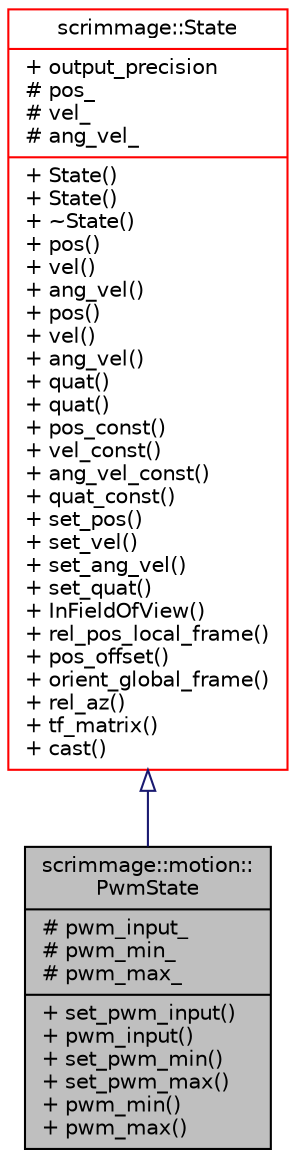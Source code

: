 digraph "scrimmage::motion::PwmState"
{
 // LATEX_PDF_SIZE
  edge [fontname="Helvetica",fontsize="10",labelfontname="Helvetica",labelfontsize="10"];
  node [fontname="Helvetica",fontsize="10",shape=record];
  Node1 [label="{scrimmage::motion::\lPwmState\n|# pwm_input_\l# pwm_min_\l# pwm_max_\l|+ set_pwm_input()\l+ pwm_input()\l+ set_pwm_min()\l+ set_pwm_max()\l+ pwm_min()\l+ pwm_max()\l}",height=0.2,width=0.4,color="black", fillcolor="grey75", style="filled", fontcolor="black",tooltip=" "];
  Node2 -> Node1 [dir="back",color="midnightblue",fontsize="10",style="solid",arrowtail="onormal",fontname="Helvetica"];
  Node2 [label="{scrimmage::State\n|+ output_precision\l# pos_\l# vel_\l# ang_vel_\l|+ State()\l+ State()\l+ ~State()\l+ pos()\l+ vel()\l+ ang_vel()\l+ pos()\l+ vel()\l+ ang_vel()\l+ quat()\l+ quat()\l+ pos_const()\l+ vel_const()\l+ ang_vel_const()\l+ quat_const()\l+ set_pos()\l+ set_vel()\l+ set_ang_vel()\l+ set_quat()\l+ InFieldOfView()\l+ rel_pos_local_frame()\l+ pos_offset()\l+ orient_global_frame()\l+ rel_az()\l+ tf_matrix()\l+ cast()\l}",height=0.2,width=0.4,color="red", fillcolor="white", style="filled",URL="$classscrimmage_1_1State.html",tooltip=" "];
}
